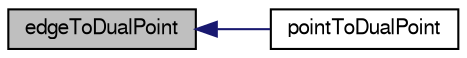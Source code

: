 digraph "edgeToDualPoint"
{
  bgcolor="transparent";
  edge [fontname="FreeSans",fontsize="10",labelfontname="FreeSans",labelfontsize="10"];
  node [fontname="FreeSans",fontsize="10",shape=record];
  rankdir="LR";
  Node19 [label="edgeToDualPoint",height=0.2,width=0.4,color="black", fillcolor="grey75", style="filled", fontcolor="black"];
  Node19 -> Node20 [dir="back",color="midnightblue",fontsize="10",style="solid",fontname="FreeSans"];
  Node20 [label="pointToDualPoint",height=0.2,width=0.4,color="black",URL="$a31630.html#a09818318a7d04e12e818676cb31fae03",tooltip="From point to dual point (or -1 if not feature point). "];
}
